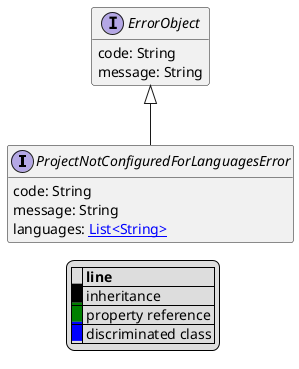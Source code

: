 @startuml

hide empty fields
hide empty methods
legend
|= |= line |
|<back:black>   </back>| inheritance |
|<back:green>   </back>| property reference |
|<back:blue>   </back>| discriminated class |
endlegend
interface ProjectNotConfiguredForLanguagesError [[ProjectNotConfiguredForLanguagesError.svg]] extends ErrorObject {
    code: String
    message: String
    languages: [[String.svg List<String>]]
}
interface ErrorObject [[ErrorObject.svg]]  {
    code: String
    message: String
}





@enduml
